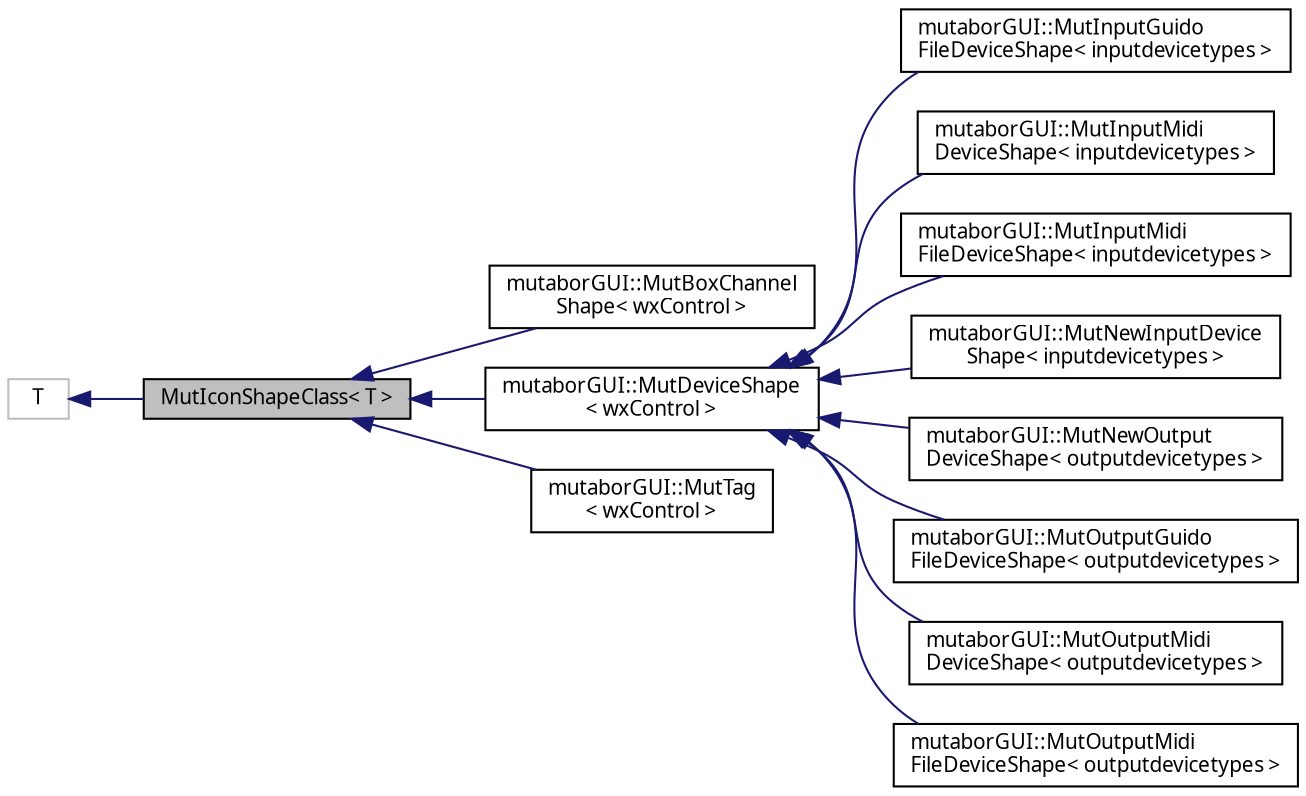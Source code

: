 digraph "MutIconShapeClass&lt; T &gt;"
{
  edge [fontname="Sans",fontsize="10",labelfontname="Sans",labelfontsize="10"];
  node [fontname="Sans",fontsize="10",shape=record];
  rankdir="LR";
  Node0 [label="MutIconShapeClass\< T \>",height=0.2,width=0.4,color="black", fillcolor="grey75", style="filled", fontcolor="black"];
  Node1 -> Node0 [dir="back",color="midnightblue",fontsize="10",style="solid",fontname="Sans"];
  Node1 [label="T",height=0.2,width=0.4,color="grey75", fillcolor="white", style="filled"];
  Node0 -> Node2 [dir="back",color="midnightblue",fontsize="10",style="solid",fontname="Sans"];
  Node2 [label="mutaborGUI::MutBoxChannel\lShape\< wxControl \>",height=0.2,width=0.4,color="black", fillcolor="white", style="filled",URL="$d8/d8e/classmutaborGUI_1_1MutBoxChannelShape.html"];
  Node0 -> Node3 [dir="back",color="midnightblue",fontsize="10",style="solid",fontname="Sans"];
  Node3 [label="mutaborGUI::MutDeviceShape\l\< wxControl \>",height=0.2,width=0.4,color="black", fillcolor="white", style="filled",URL="$d3/d4c/classmutaborGUI_1_1MutDeviceShape.html"];
  Node3 -> Node4 [dir="back",color="midnightblue",fontsize="10",style="solid",fontname="Sans"];
  Node4 [label="mutaborGUI::MutInputGuido\lFileDeviceShape\< inputdevicetypes \>",height=0.2,width=0.4,color="black", fillcolor="white", style="filled",URL="$d8/d32/classmutaborGUI_1_1MutInputGuidoFileDeviceShape.html"];
  Node3 -> Node5 [dir="back",color="midnightblue",fontsize="10",style="solid",fontname="Sans"];
  Node5 [label="mutaborGUI::MutInputMidi\lDeviceShape\< inputdevicetypes \>",height=0.2,width=0.4,color="black", fillcolor="white", style="filled",URL="$dd/db6/classmutaborGUI_1_1MutInputMidiDeviceShape.html"];
  Node3 -> Node6 [dir="back",color="midnightblue",fontsize="10",style="solid",fontname="Sans"];
  Node6 [label="mutaborGUI::MutInputMidi\lFileDeviceShape\< inputdevicetypes \>",height=0.2,width=0.4,color="black", fillcolor="white", style="filled",URL="$d2/dc2/classmutaborGUI_1_1MutInputMidiFileDeviceShape.html"];
  Node3 -> Node7 [dir="back",color="midnightblue",fontsize="10",style="solid",fontname="Sans"];
  Node7 [label="mutaborGUI::MutNewInputDevice\lShape\< inputdevicetypes \>",height=0.2,width=0.4,color="black", fillcolor="white", style="filled",URL="$d5/d81/classmutaborGUI_1_1MutNewInputDeviceShape.html"];
  Node3 -> Node8 [dir="back",color="midnightblue",fontsize="10",style="solid",fontname="Sans"];
  Node8 [label="mutaborGUI::MutNewOutput\lDeviceShape\< outputdevicetypes \>",height=0.2,width=0.4,color="black", fillcolor="white", style="filled",URL="$d0/daf/classmutaborGUI_1_1MutNewOutputDeviceShape.html"];
  Node3 -> Node9 [dir="back",color="midnightblue",fontsize="10",style="solid",fontname="Sans"];
  Node9 [label="mutaborGUI::MutOutputGuido\lFileDeviceShape\< outputdevicetypes \>",height=0.2,width=0.4,color="black", fillcolor="white", style="filled",URL="$d4/d4a/classmutaborGUI_1_1MutOutputGuidoFileDeviceShape.html"];
  Node3 -> Node10 [dir="back",color="midnightblue",fontsize="10",style="solid",fontname="Sans"];
  Node10 [label="mutaborGUI::MutOutputMidi\lDeviceShape\< outputdevicetypes \>",height=0.2,width=0.4,color="black", fillcolor="white", style="filled",URL="$d9/def/classmutaborGUI_1_1MutOutputMidiDeviceShape.html"];
  Node3 -> Node11 [dir="back",color="midnightblue",fontsize="10",style="solid",fontname="Sans"];
  Node11 [label="mutaborGUI::MutOutputMidi\lFileDeviceShape\< outputdevicetypes \>",height=0.2,width=0.4,color="black", fillcolor="white", style="filled",URL="$d0/d4c/classmutaborGUI_1_1MutOutputMidiFileDeviceShape.html"];
  Node0 -> Node12 [dir="back",color="midnightblue",fontsize="10",style="solid",fontname="Sans"];
  Node12 [label="mutaborGUI::MutTag\l\< wxControl \>",height=0.2,width=0.4,color="black", fillcolor="white", style="filled",URL="$d5/da4/classmutaborGUI_1_1MutTag.html"];
}
